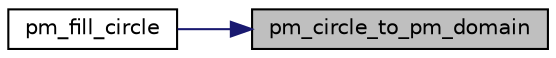 digraph "pm_circle_to_pm_domain"
{
 // INTERACTIVE_SVG=YES
 // LATEX_PDF_SIZE
  bgcolor="transparent";
  edge [fontname="Helvetica",fontsize="10",labelfontname="Helvetica",labelfontsize="10"];
  node [fontname="Helvetica",fontsize="10",shape=record];
  rankdir="RL";
  Node1 [label="pm_circle_to_pm_domain",height=0.2,width=0.4,color="black", fillcolor="grey75", style="filled", fontcolor="black",tooltip=" "];
  Node1 -> Node2 [dir="back",color="midnightblue",fontsize="10",style="solid",fontname="Helvetica"];
  Node2 [label="pm_fill_circle",height=0.2,width=0.4,color="black",URL="$d8/d26/group__PM__FUNCTION__GROUP.html#ga99523a316a9dba9d75b3f0e1d047ec5c",tooltip=" "];
}
